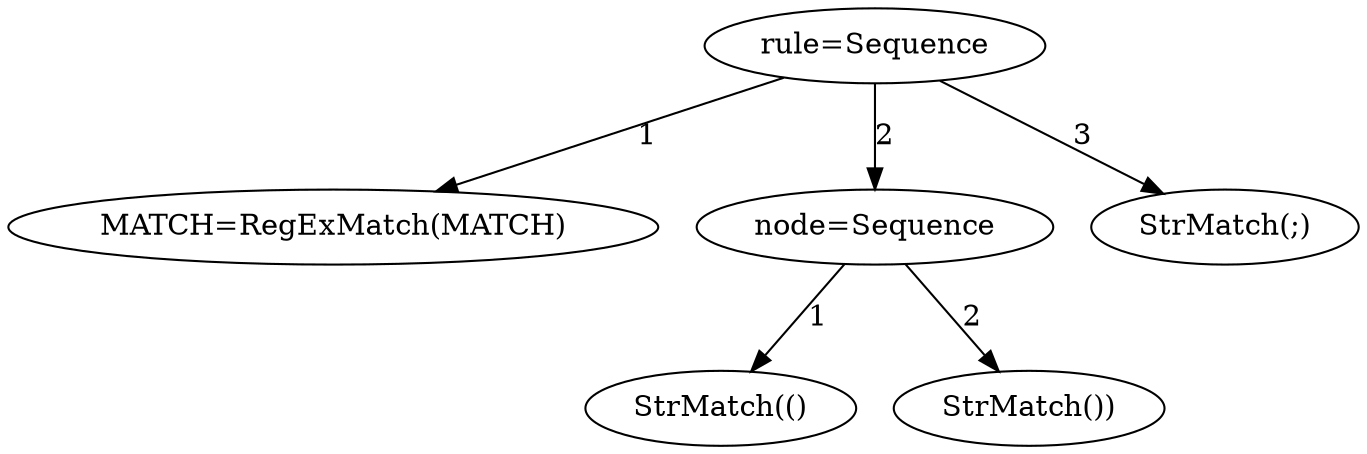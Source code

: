digraph arpeggio_graph {
4327158056 [label="rule=Sequence"];
4327158056->4327182520 [label="1"]

4327182520 [label="MATCH=RegExMatch(MATCH)"];
4327158056->4327182968 [label="2"]

4327182968 [label="node=Sequence"];
4327182968->4327208048 [label="1"]

4327208048 [label="StrMatch(()"];
4327182968->4327210400 [label="2"]

4327210400 [label="StrMatch())"];
4327158056->4327158672 [label="3"]

4327158672 [label="StrMatch(;)"];
}